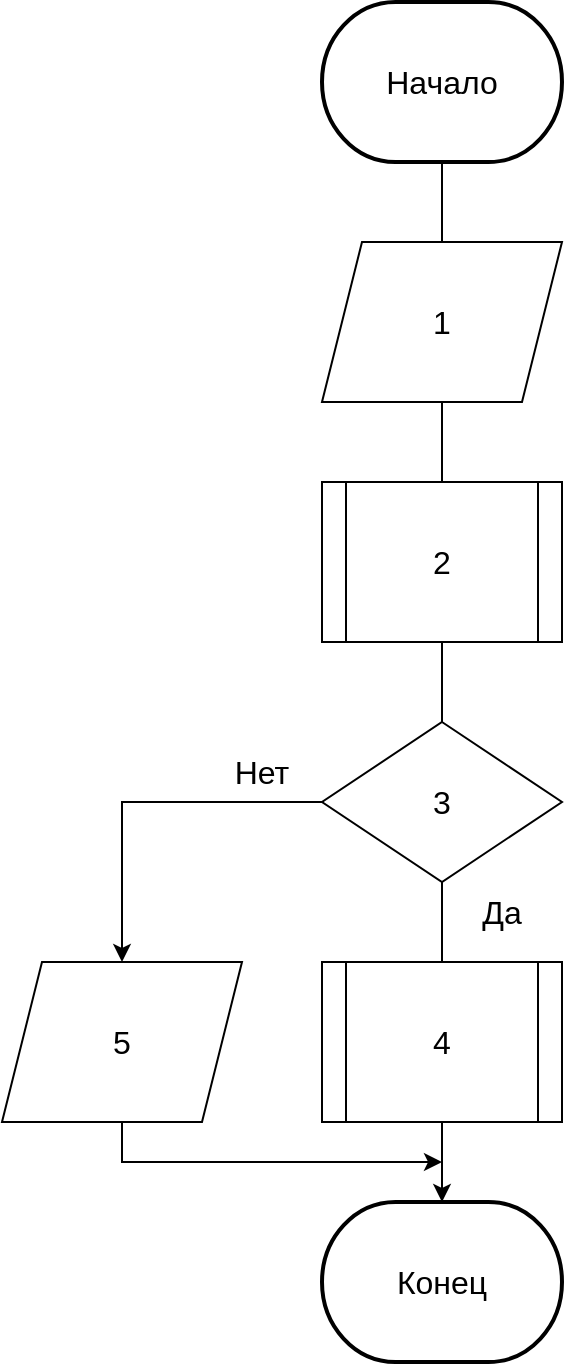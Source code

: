 <mxfile version="20.5.1" type="device"><diagram id="bapP7203xiMq4pGoNxuJ" name="Страница 1"><mxGraphModel dx="1038" dy="564" grid="1" gridSize="10" guides="1" tooltips="1" connect="1" arrows="1" fold="1" page="1" pageScale="1" pageWidth="827" pageHeight="1169" math="0" shadow="0"><root><mxCell id="0"/><mxCell id="1" parent="0"/><mxCell id="xWibM8Qsefz-QHoGnPLA-4" style="edgeStyle=orthogonalEdgeStyle;rounded=0;orthogonalLoop=1;jettySize=auto;html=1;entryX=0.5;entryY=0;entryDx=0;entryDy=0;fontSize=16;endArrow=none;endFill=0;" parent="1" source="xWibM8Qsefz-QHoGnPLA-1" edge="1"><mxGeometry relative="1" as="geometry"><mxPoint x="380" y="160" as="targetPoint"/></mxGeometry></mxCell><mxCell id="xWibM8Qsefz-QHoGnPLA-1" value="&lt;font style=&quot;font-size: 16px;&quot;&gt;Начало&lt;/font&gt;" style="strokeWidth=2;html=1;shape=mxgraph.flowchart.terminator;whiteSpace=wrap;" parent="1" vertex="1"><mxGeometry x="320" y="40" width="120" height="80" as="geometry"/></mxCell><mxCell id="xWibM8Qsefz-QHoGnPLA-10" value="&lt;font style=&quot;font-size: 16px;&quot;&gt;Конец&lt;/font&gt;" style="strokeWidth=2;html=1;shape=mxgraph.flowchart.terminator;whiteSpace=wrap;" parent="1" vertex="1"><mxGeometry x="320" y="640" width="120" height="80" as="geometry"/></mxCell><mxCell id="xWibM8Qsefz-QHoGnPLA-23" style="edgeStyle=orthogonalEdgeStyle;rounded=0;orthogonalLoop=1;jettySize=auto;html=1;entryX=0.5;entryY=0;entryDx=0;entryDy=0;fontSize=16;endArrow=none;endFill=0;" parent="1" source="xWibM8Qsefz-QHoGnPLA-21" target="xWibM8Qsefz-QHoGnPLA-22" edge="1"><mxGeometry relative="1" as="geometry"/></mxCell><mxCell id="xWibM8Qsefz-QHoGnPLA-21" value="&lt;div&gt;1&lt;/div&gt;" style="shape=parallelogram;perimeter=parallelogramPerimeter;whiteSpace=wrap;html=1;fixedSize=1;fontSize=16;" parent="1" vertex="1"><mxGeometry x="320" y="160" width="120" height="80" as="geometry"/></mxCell><mxCell id="xWibM8Qsefz-QHoGnPLA-25" style="edgeStyle=orthogonalEdgeStyle;rounded=0;orthogonalLoop=1;jettySize=auto;html=1;entryX=0.5;entryY=0;entryDx=0;entryDy=0;fontSize=16;endArrow=none;endFill=0;" parent="1" source="xWibM8Qsefz-QHoGnPLA-22" target="xWibM8Qsefz-QHoGnPLA-24" edge="1"><mxGeometry relative="1" as="geometry"/></mxCell><mxCell id="xWibM8Qsefz-QHoGnPLA-22" value="2" style="shape=process;whiteSpace=wrap;html=1;backgroundOutline=1;fontSize=16;" parent="1" vertex="1"><mxGeometry x="320" y="280" width="120" height="80" as="geometry"/></mxCell><mxCell id="xWibM8Qsefz-QHoGnPLA-30" style="edgeStyle=orthogonalEdgeStyle;rounded=0;orthogonalLoop=1;jettySize=auto;html=1;entryX=0.5;entryY=0;entryDx=0;entryDy=0;fontSize=16;" parent="1" source="xWibM8Qsefz-QHoGnPLA-24" target="xWibM8Qsefz-QHoGnPLA-29" edge="1"><mxGeometry relative="1" as="geometry"><Array as="points"><mxPoint x="220" y="440"/></Array></mxGeometry></mxCell><mxCell id="S8KRIZpYmlpJoGKWAX64-1" style="edgeStyle=orthogonalEdgeStyle;rounded=0;orthogonalLoop=1;jettySize=auto;html=1;entryX=0.5;entryY=0;entryDx=0;entryDy=0;endArrow=none;endFill=0;" edge="1" parent="1" source="xWibM8Qsefz-QHoGnPLA-24" target="xWibM8Qsefz-QHoGnPLA-27"><mxGeometry relative="1" as="geometry"/></mxCell><mxCell id="xWibM8Qsefz-QHoGnPLA-24" value="&lt;div&gt;3&lt;/div&gt;" style="rhombus;whiteSpace=wrap;html=1;fontSize=16;" parent="1" vertex="1"><mxGeometry x="320" y="400" width="120" height="80" as="geometry"/></mxCell><mxCell id="S8KRIZpYmlpJoGKWAX64-2" style="edgeStyle=orthogonalEdgeStyle;rounded=0;orthogonalLoop=1;jettySize=auto;html=1;entryX=0.5;entryY=0;entryDx=0;entryDy=0;entryPerimeter=0;endArrow=classic;endFill=1;" edge="1" parent="1" source="xWibM8Qsefz-QHoGnPLA-27" target="xWibM8Qsefz-QHoGnPLA-10"><mxGeometry relative="1" as="geometry"/></mxCell><mxCell id="xWibM8Qsefz-QHoGnPLA-27" value="4" style="shape=process;whiteSpace=wrap;html=1;backgroundOutline=1;fontSize=16;" parent="1" vertex="1"><mxGeometry x="320" y="520" width="120" height="80" as="geometry"/></mxCell><mxCell id="S8KRIZpYmlpJoGKWAX64-4" style="edgeStyle=orthogonalEdgeStyle;rounded=0;orthogonalLoop=1;jettySize=auto;html=1;endArrow=classic;endFill=1;" edge="1" parent="1" source="xWibM8Qsefz-QHoGnPLA-29"><mxGeometry relative="1" as="geometry"><mxPoint x="380" y="620" as="targetPoint"/><Array as="points"><mxPoint x="220" y="620"/></Array></mxGeometry></mxCell><mxCell id="xWibM8Qsefz-QHoGnPLA-29" value="5" style="shape=parallelogram;perimeter=parallelogramPerimeter;whiteSpace=wrap;html=1;fixedSize=1;fontSize=16;" parent="1" vertex="1"><mxGeometry x="160" y="520" width="120" height="80" as="geometry"/></mxCell><mxCell id="xWibM8Qsefz-QHoGnPLA-38" value="Да" style="text;html=1;strokeColor=none;fillColor=none;align=center;verticalAlign=middle;whiteSpace=wrap;rounded=0;fontSize=16;" parent="1" vertex="1"><mxGeometry x="380" y="480" width="60" height="30" as="geometry"/></mxCell><mxCell id="xWibM8Qsefz-QHoGnPLA-39" value="Нет" style="text;html=1;strokeColor=none;fillColor=none;align=center;verticalAlign=middle;whiteSpace=wrap;rounded=0;fontSize=16;" parent="1" vertex="1"><mxGeometry x="260" y="410" width="60" height="30" as="geometry"/></mxCell></root></mxGraphModel></diagram></mxfile>